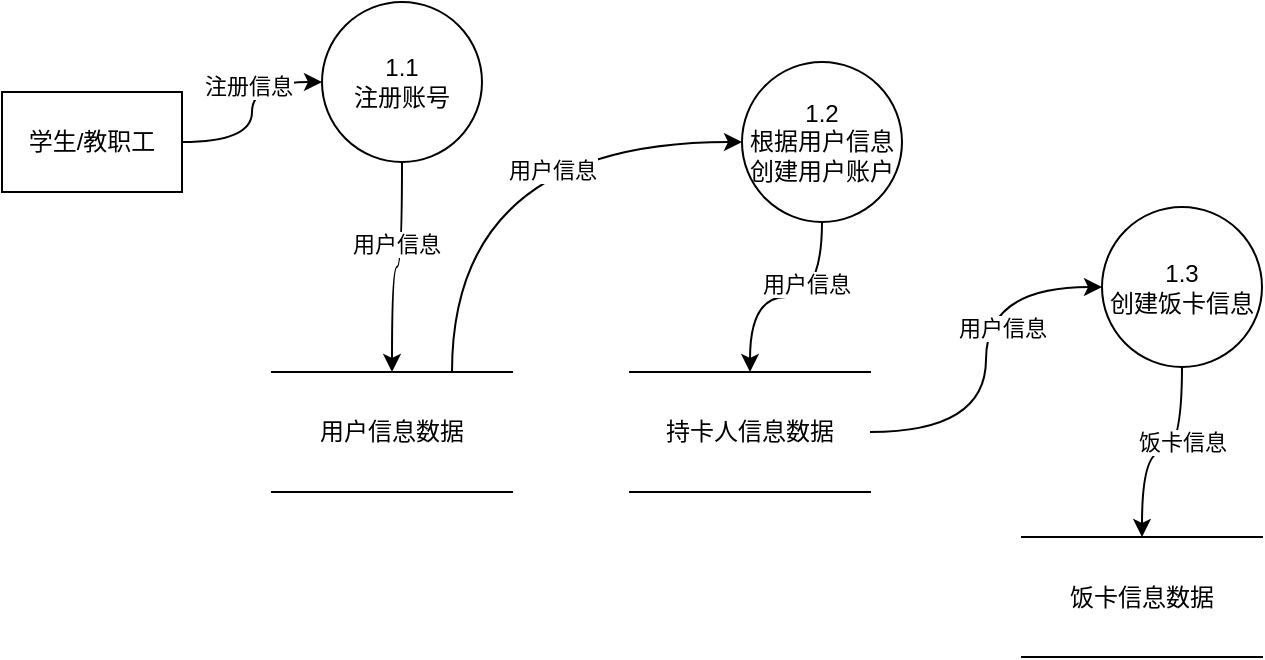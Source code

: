 <mxfile version="20.4.0" type="github">
  <diagram id="vR7rhICllvTpDk5bEpMW" name="第 1 页">
    <mxGraphModel dx="1020" dy="869" grid="1" gridSize="10" guides="1" tooltips="1" connect="1" arrows="1" fold="1" page="1" pageScale="1" pageWidth="827" pageHeight="1169" math="0" shadow="0">
      <root>
        <mxCell id="0" />
        <mxCell id="1" parent="0" />
        <mxCell id="uKbpZKri8SQIzY-pvOMV-56" style="edgeStyle=orthogonalEdgeStyle;curved=1;rounded=0;orthogonalLoop=1;jettySize=auto;html=1;exitX=1;exitY=0.5;exitDx=0;exitDy=0;entryX=0;entryY=0.5;entryDx=0;entryDy=0;" edge="1" parent="1" source="uKbpZKri8SQIzY-pvOMV-9" target="uKbpZKri8SQIzY-pvOMV-50">
          <mxGeometry relative="1" as="geometry" />
        </mxCell>
        <mxCell id="uKbpZKri8SQIzY-pvOMV-69" value="注册信息" style="edgeLabel;html=1;align=center;verticalAlign=middle;resizable=0;points=[];" vertex="1" connectable="0" parent="uKbpZKri8SQIzY-pvOMV-56">
          <mxGeometry x="0.269" y="2" relative="1" as="geometry">
            <mxPoint as="offset" />
          </mxGeometry>
        </mxCell>
        <mxCell id="uKbpZKri8SQIzY-pvOMV-9" value="学生/教职工" style="rounded=0;whiteSpace=wrap;html=1;" vertex="1" parent="1">
          <mxGeometry x="40" y="170" width="90" height="50" as="geometry" />
        </mxCell>
        <mxCell id="uKbpZKri8SQIzY-pvOMV-35" value="饭卡信息数据" style="shape=partialRectangle;whiteSpace=wrap;html=1;left=0;right=0;fillColor=none;" vertex="1" parent="1">
          <mxGeometry x="550" y="392.5" width="120" height="60" as="geometry" />
        </mxCell>
        <mxCell id="uKbpZKri8SQIzY-pvOMV-79" style="edgeStyle=orthogonalEdgeStyle;curved=1;rounded=0;orthogonalLoop=1;jettySize=auto;html=1;exitX=1;exitY=0.5;exitDx=0;exitDy=0;entryX=0;entryY=0.5;entryDx=0;entryDy=0;" edge="1" parent="1" source="uKbpZKri8SQIzY-pvOMV-48" target="uKbpZKri8SQIzY-pvOMV-53">
          <mxGeometry relative="1" as="geometry" />
        </mxCell>
        <mxCell id="uKbpZKri8SQIzY-pvOMV-80" value="用户信息" style="edgeLabel;html=1;align=center;verticalAlign=middle;resizable=0;points=[];" vertex="1" connectable="0" parent="uKbpZKri8SQIzY-pvOMV-79">
          <mxGeometry x="0.167" y="-8" relative="1" as="geometry">
            <mxPoint as="offset" />
          </mxGeometry>
        </mxCell>
        <mxCell id="uKbpZKri8SQIzY-pvOMV-48" value="持卡人信息数据" style="shape=partialRectangle;whiteSpace=wrap;html=1;left=0;right=0;fillColor=none;" vertex="1" parent="1">
          <mxGeometry x="354" y="310" width="120" height="60" as="geometry" />
        </mxCell>
        <mxCell id="uKbpZKri8SQIzY-pvOMV-74" style="edgeStyle=orthogonalEdgeStyle;curved=1;rounded=0;orthogonalLoop=1;jettySize=auto;html=1;exitX=0.75;exitY=0;exitDx=0;exitDy=0;entryX=0;entryY=0.5;entryDx=0;entryDy=0;" edge="1" parent="1" source="uKbpZKri8SQIzY-pvOMV-49" target="uKbpZKri8SQIzY-pvOMV-52">
          <mxGeometry relative="1" as="geometry" />
        </mxCell>
        <mxCell id="uKbpZKri8SQIzY-pvOMV-75" value="用户信息" style="edgeLabel;html=1;align=center;verticalAlign=middle;resizable=0;points=[];" vertex="1" connectable="0" parent="uKbpZKri8SQIzY-pvOMV-74">
          <mxGeometry x="0.269" y="-14" relative="1" as="geometry">
            <mxPoint as="offset" />
          </mxGeometry>
        </mxCell>
        <mxCell id="uKbpZKri8SQIzY-pvOMV-49" value="用户信息数据" style="shape=partialRectangle;whiteSpace=wrap;html=1;left=0;right=0;fillColor=none;" vertex="1" parent="1">
          <mxGeometry x="175" y="310" width="120" height="60" as="geometry" />
        </mxCell>
        <mxCell id="uKbpZKri8SQIzY-pvOMV-65" style="edgeStyle=orthogonalEdgeStyle;curved=1;rounded=0;orthogonalLoop=1;jettySize=auto;html=1;exitX=0.5;exitY=1;exitDx=0;exitDy=0;entryX=0.5;entryY=0;entryDx=0;entryDy=0;" edge="1" parent="1" source="uKbpZKri8SQIzY-pvOMV-50" target="uKbpZKri8SQIzY-pvOMV-49">
          <mxGeometry relative="1" as="geometry" />
        </mxCell>
        <mxCell id="uKbpZKri8SQIzY-pvOMV-68" value="用户信息" style="edgeLabel;html=1;align=center;verticalAlign=middle;resizable=0;points=[];" vertex="1" connectable="0" parent="uKbpZKri8SQIzY-pvOMV-65">
          <mxGeometry x="-0.264" y="-3" relative="1" as="geometry">
            <mxPoint as="offset" />
          </mxGeometry>
        </mxCell>
        <mxCell id="uKbpZKri8SQIzY-pvOMV-50" value="1.1&lt;br&gt;注册账号" style="ellipse;whiteSpace=wrap;html=1;aspect=fixed;" vertex="1" parent="1">
          <mxGeometry x="200" y="125" width="80" height="80" as="geometry" />
        </mxCell>
        <mxCell id="uKbpZKri8SQIzY-pvOMV-66" style="edgeStyle=orthogonalEdgeStyle;curved=1;rounded=0;orthogonalLoop=1;jettySize=auto;html=1;exitX=0.5;exitY=1;exitDx=0;exitDy=0;entryX=0.5;entryY=0;entryDx=0;entryDy=0;" edge="1" parent="1" source="uKbpZKri8SQIzY-pvOMV-52" target="uKbpZKri8SQIzY-pvOMV-48">
          <mxGeometry relative="1" as="geometry" />
        </mxCell>
        <mxCell id="uKbpZKri8SQIzY-pvOMV-78" value="用户信息" style="edgeLabel;html=1;align=center;verticalAlign=middle;resizable=0;points=[];" vertex="1" connectable="0" parent="uKbpZKri8SQIzY-pvOMV-66">
          <mxGeometry x="-0.18" y="-7" relative="1" as="geometry">
            <mxPoint as="offset" />
          </mxGeometry>
        </mxCell>
        <mxCell id="uKbpZKri8SQIzY-pvOMV-52" value="1.2&lt;br&gt;根据用户信息创建用户账户" style="ellipse;whiteSpace=wrap;html=1;aspect=fixed;" vertex="1" parent="1">
          <mxGeometry x="410" y="155" width="80" height="80" as="geometry" />
        </mxCell>
        <mxCell id="uKbpZKri8SQIzY-pvOMV-64" style="edgeStyle=orthogonalEdgeStyle;curved=1;rounded=0;orthogonalLoop=1;jettySize=auto;html=1;exitX=0.5;exitY=1;exitDx=0;exitDy=0;entryX=0.5;entryY=0;entryDx=0;entryDy=0;" edge="1" parent="1" source="uKbpZKri8SQIzY-pvOMV-53" target="uKbpZKri8SQIzY-pvOMV-35">
          <mxGeometry relative="1" as="geometry" />
        </mxCell>
        <mxCell id="uKbpZKri8SQIzY-pvOMV-76" value="饭卡信息" style="edgeLabel;html=1;align=center;verticalAlign=middle;resizable=0;points=[];" vertex="1" connectable="0" parent="uKbpZKri8SQIzY-pvOMV-64">
          <mxGeometry x="-0.296" relative="1" as="geometry">
            <mxPoint as="offset" />
          </mxGeometry>
        </mxCell>
        <mxCell id="uKbpZKri8SQIzY-pvOMV-53" value="1.3&lt;br&gt;创建饭卡信息" style="ellipse;whiteSpace=wrap;html=1;aspect=fixed;" vertex="1" parent="1">
          <mxGeometry x="590" y="227.5" width="80" height="80" as="geometry" />
        </mxCell>
      </root>
    </mxGraphModel>
  </diagram>
</mxfile>
